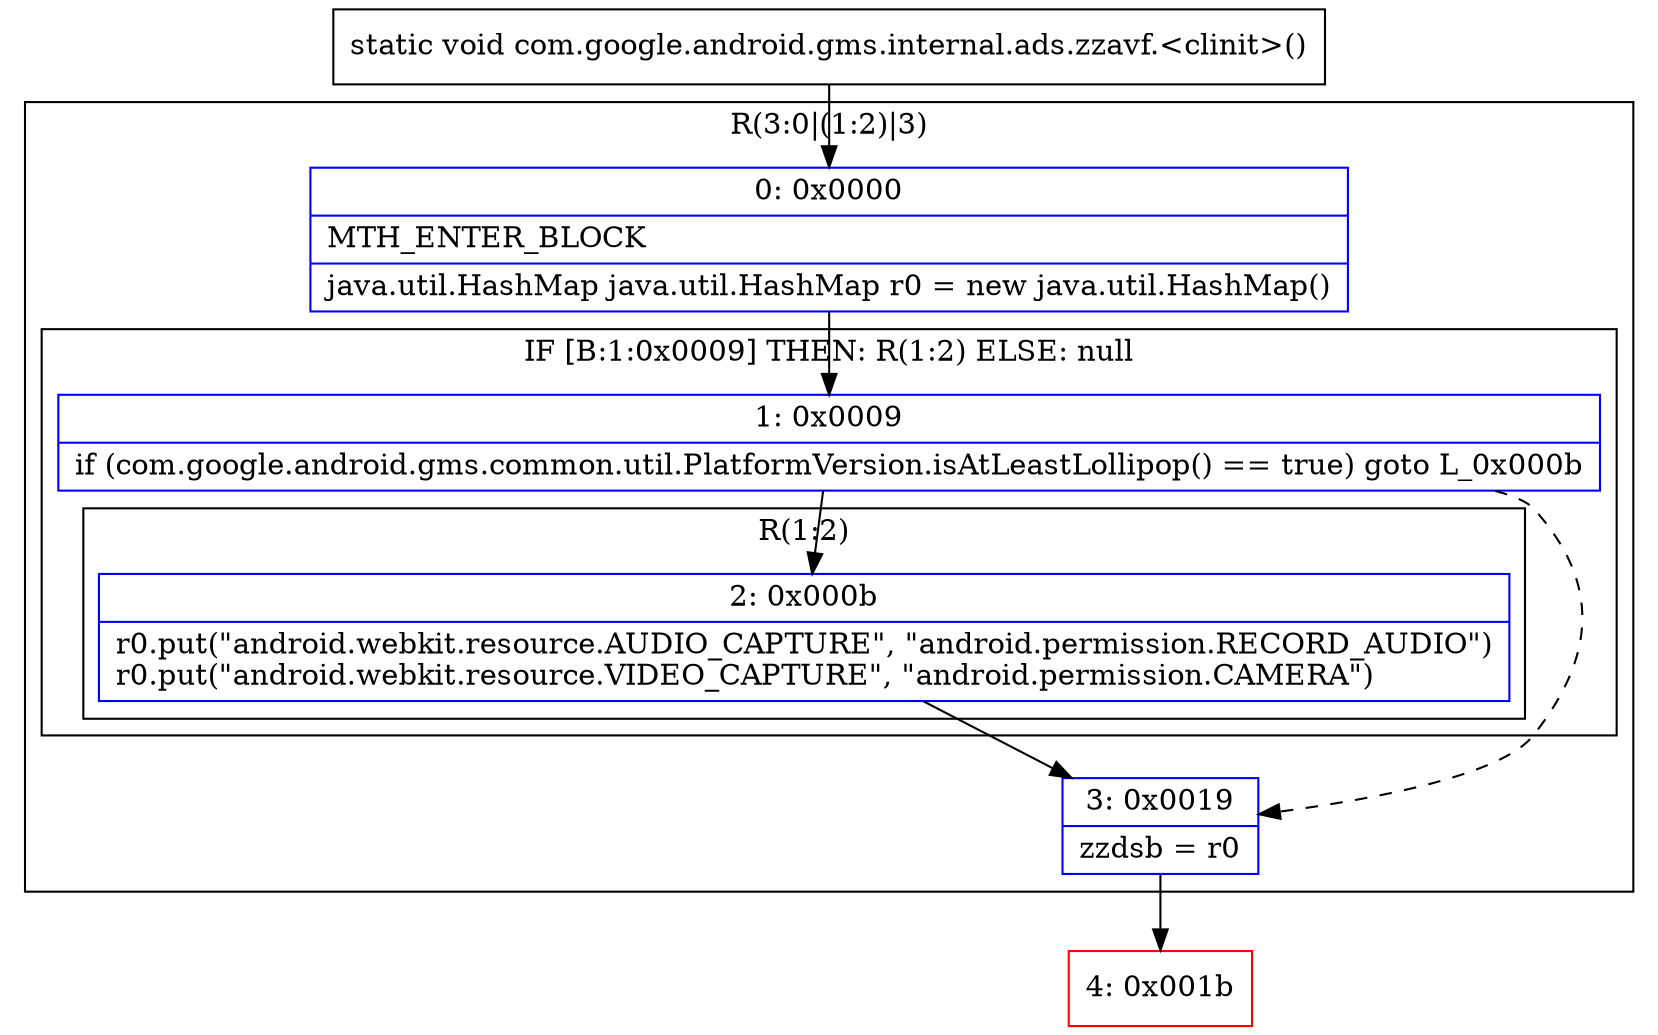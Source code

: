 digraph "CFG forcom.google.android.gms.internal.ads.zzavf.\<clinit\>()V" {
subgraph cluster_Region_241858446 {
label = "R(3:0|(1:2)|3)";
node [shape=record,color=blue];
Node_0 [shape=record,label="{0\:\ 0x0000|MTH_ENTER_BLOCK\l|java.util.HashMap java.util.HashMap r0 = new java.util.HashMap()\l}"];
subgraph cluster_IfRegion_1179685827 {
label = "IF [B:1:0x0009] THEN: R(1:2) ELSE: null";
node [shape=record,color=blue];
Node_1 [shape=record,label="{1\:\ 0x0009|if (com.google.android.gms.common.util.PlatformVersion.isAtLeastLollipop() == true) goto L_0x000b\l}"];
subgraph cluster_Region_2109427793 {
label = "R(1:2)";
node [shape=record,color=blue];
Node_2 [shape=record,label="{2\:\ 0x000b|r0.put(\"android.webkit.resource.AUDIO_CAPTURE\", \"android.permission.RECORD_AUDIO\")\lr0.put(\"android.webkit.resource.VIDEO_CAPTURE\", \"android.permission.CAMERA\")\l}"];
}
}
Node_3 [shape=record,label="{3\:\ 0x0019|zzdsb = r0\l}"];
}
Node_4 [shape=record,color=red,label="{4\:\ 0x001b}"];
MethodNode[shape=record,label="{static void com.google.android.gms.internal.ads.zzavf.\<clinit\>() }"];
MethodNode -> Node_0;
Node_0 -> Node_1;
Node_1 -> Node_2;
Node_1 -> Node_3[style=dashed];
Node_2 -> Node_3;
Node_3 -> Node_4;
}

